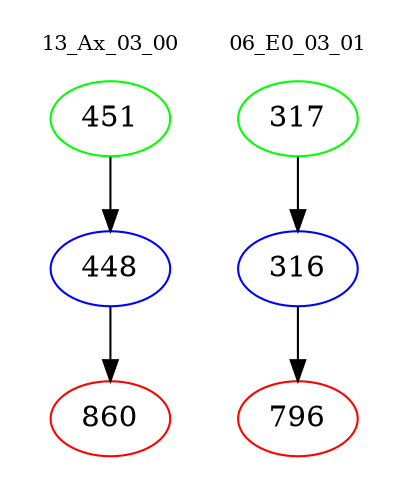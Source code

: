 digraph{
subgraph cluster_0 {
color = white
label = "13_Ax_03_00";
fontsize=10;
T0_451 [label="451", color="green"]
T0_451 -> T0_448 [color="black"]
T0_448 [label="448", color="blue"]
T0_448 -> T0_860 [color="black"]
T0_860 [label="860", color="red"]
}
subgraph cluster_1 {
color = white
label = "06_E0_03_01";
fontsize=10;
T1_317 [label="317", color="green"]
T1_317 -> T1_316 [color="black"]
T1_316 [label="316", color="blue"]
T1_316 -> T1_796 [color="black"]
T1_796 [label="796", color="red"]
}
}

